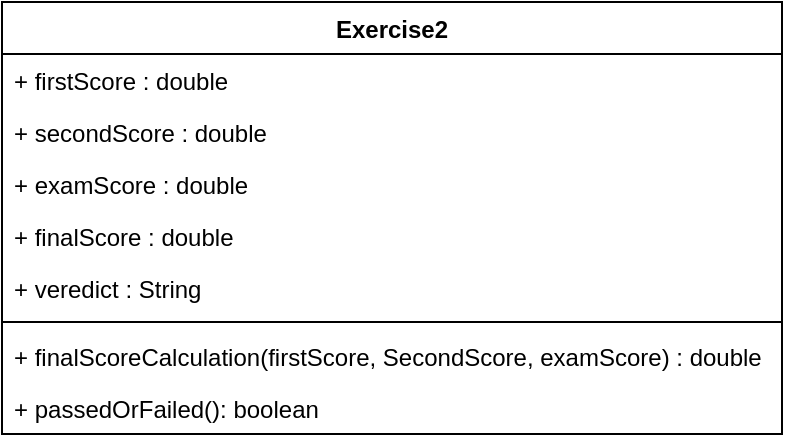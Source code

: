 <mxfile version="14.6.6" type="device"><diagram id="C5RBs43oDa-KdzZeNtuy" name="Page-1"><mxGraphModel dx="1456" dy="809" grid="1" gridSize="10" guides="1" tooltips="1" connect="1" arrows="1" fold="1" page="1" pageScale="1" pageWidth="827" pageHeight="1169" math="0" shadow="0"><root><mxCell id="WIyWlLk6GJQsqaUBKTNV-0"/><mxCell id="WIyWlLk6GJQsqaUBKTNV-1" parent="WIyWlLk6GJQsqaUBKTNV-0"/><mxCell id="7573jwuyWiYuzKMgZitB-0" value="Exercise2" style="swimlane;fontStyle=1;align=center;verticalAlign=top;childLayout=stackLayout;horizontal=1;startSize=26;horizontalStack=0;resizeParent=1;resizeParentMax=0;resizeLast=0;collapsible=1;marginBottom=0;" vertex="1" parent="WIyWlLk6GJQsqaUBKTNV-1"><mxGeometry x="219" y="40" width="390" height="216" as="geometry"/></mxCell><mxCell id="7573jwuyWiYuzKMgZitB-1" value="+ firstScore : double" style="text;strokeColor=none;fillColor=none;align=left;verticalAlign=top;spacingLeft=4;spacingRight=4;overflow=hidden;rotatable=0;points=[[0,0.5],[1,0.5]];portConstraint=eastwest;" vertex="1" parent="7573jwuyWiYuzKMgZitB-0"><mxGeometry y="26" width="390" height="26" as="geometry"/></mxCell><mxCell id="7573jwuyWiYuzKMgZitB-4" value="+ secondScore : double" style="text;strokeColor=none;fillColor=none;align=left;verticalAlign=top;spacingLeft=4;spacingRight=4;overflow=hidden;rotatable=0;points=[[0,0.5],[1,0.5]];portConstraint=eastwest;" vertex="1" parent="7573jwuyWiYuzKMgZitB-0"><mxGeometry y="52" width="390" height="26" as="geometry"/></mxCell><mxCell id="7573jwuyWiYuzKMgZitB-5" value="+ examScore : double" style="text;strokeColor=none;fillColor=none;align=left;verticalAlign=top;spacingLeft=4;spacingRight=4;overflow=hidden;rotatable=0;points=[[0,0.5],[1,0.5]];portConstraint=eastwest;" vertex="1" parent="7573jwuyWiYuzKMgZitB-0"><mxGeometry y="78" width="390" height="26" as="geometry"/></mxCell><mxCell id="7573jwuyWiYuzKMgZitB-7" value="+ finalScore : double" style="text;strokeColor=none;fillColor=none;align=left;verticalAlign=top;spacingLeft=4;spacingRight=4;overflow=hidden;rotatable=0;points=[[0,0.5],[1,0.5]];portConstraint=eastwest;" vertex="1" parent="7573jwuyWiYuzKMgZitB-0"><mxGeometry y="104" width="390" height="26" as="geometry"/></mxCell><mxCell id="7573jwuyWiYuzKMgZitB-6" value="+ veredict : String" style="text;strokeColor=none;fillColor=none;align=left;verticalAlign=top;spacingLeft=4;spacingRight=4;overflow=hidden;rotatable=0;points=[[0,0.5],[1,0.5]];portConstraint=eastwest;" vertex="1" parent="7573jwuyWiYuzKMgZitB-0"><mxGeometry y="130" width="390" height="26" as="geometry"/></mxCell><mxCell id="7573jwuyWiYuzKMgZitB-2" value="" style="line;strokeWidth=1;fillColor=none;align=left;verticalAlign=middle;spacingTop=-1;spacingLeft=3;spacingRight=3;rotatable=0;labelPosition=right;points=[];portConstraint=eastwest;" vertex="1" parent="7573jwuyWiYuzKMgZitB-0"><mxGeometry y="156" width="390" height="8" as="geometry"/></mxCell><mxCell id="7573jwuyWiYuzKMgZitB-3" value="+ finalScoreCalculation(firstScore, SecondScore, examScore) : double&#10;" style="text;strokeColor=none;fillColor=none;align=left;verticalAlign=top;spacingLeft=4;spacingRight=4;overflow=hidden;rotatable=0;points=[[0,0.5],[1,0.5]];portConstraint=eastwest;" vertex="1" parent="7573jwuyWiYuzKMgZitB-0"><mxGeometry y="164" width="390" height="26" as="geometry"/></mxCell><mxCell id="7573jwuyWiYuzKMgZitB-8" value="+ passedOrFailed(): boolean" style="text;strokeColor=none;fillColor=none;align=left;verticalAlign=top;spacingLeft=4;spacingRight=4;overflow=hidden;rotatable=0;points=[[0,0.5],[1,0.5]];portConstraint=eastwest;" vertex="1" parent="7573jwuyWiYuzKMgZitB-0"><mxGeometry y="190" width="390" height="26" as="geometry"/></mxCell></root></mxGraphModel></diagram></mxfile>